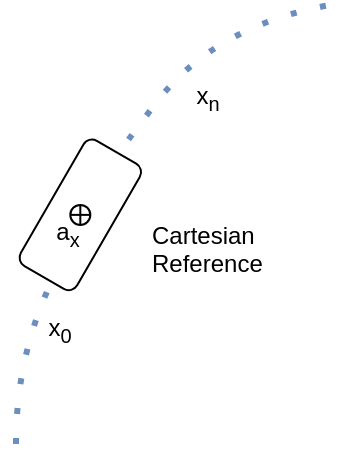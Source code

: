 <mxfile version="21.6.2">
  <diagram name="Page-1" id="OnH2HxPvch0l8OaRGnw7">
    <mxGraphModel dx="777" dy="528" grid="1" gridSize="2" guides="1" tooltips="1" connect="1" arrows="1" fold="1" page="1" pageScale="1" pageWidth="827" pageHeight="1169" math="0" shadow="0">
      <root>
        <mxCell id="0" />
        <mxCell id="1" parent="0" />
        <mxCell id="ZuR12X2DeIc08mKDCGFn-1" value="" style="group" vertex="1" connectable="0" parent="1">
          <mxGeometry x="140" y="239.995" width="112" height="88.005" as="geometry" />
        </mxCell>
        <mxCell id="ZuR12X2DeIc08mKDCGFn-6" value="" style="endArrow=none;html=1;curved=1;endFill=0;fillColor=#dae8fc;strokeColor=#6c8ebf;dashed=1;strokeWidth=3;dashPattern=1 4;" edge="1" parent="ZuR12X2DeIc08mKDCGFn-1">
          <mxGeometry width="50" height="50" relative="1" as="geometry">
            <mxPoint x="4" y="154.005" as="sourcePoint" />
            <mxPoint x="164" y="-65.995" as="targetPoint" />
            <Array as="points">
              <mxPoint x="4" y="114.005" />
              <mxPoint x="34" y="44.005" />
              <mxPoint x="44" y="22.885" />
              <mxPoint x="104" y="-55.995" />
            </Array>
          </mxGeometry>
        </mxCell>
        <mxCell id="RdYYO0UL_oksXpyvxEGz-2" value="" style="rounded=1;whiteSpace=wrap;html=1;rotation=-60;" parent="ZuR12X2DeIc08mKDCGFn-1" vertex="1">
          <mxGeometry y="23.195" width="72.33" height="32.5" as="geometry" />
        </mxCell>
        <mxCell id="RdYYO0UL_oksXpyvxEGz-11" value="a&lt;sub&gt;x&lt;/sub&gt;" style="text;html=1;strokeColor=none;fillColor=none;align=center;verticalAlign=middle;whiteSpace=wrap;rounded=0;" parent="ZuR12X2DeIc08mKDCGFn-1" vertex="1">
          <mxGeometry y="34.445" width="60" height="30" as="geometry" />
        </mxCell>
        <mxCell id="RdYYO0UL_oksXpyvxEGz-19" value="" style="shape=orEllipse;perimeter=ellipsePerimeter;whiteSpace=wrap;html=1;backgroundOutline=1;" parent="ZuR12X2DeIc08mKDCGFn-1" vertex="1">
          <mxGeometry x="31.16" y="34.445" width="10" height="10" as="geometry" />
        </mxCell>
        <mxCell id="ZuR12X2DeIc08mKDCGFn-7" value="&lt;div&gt;Cartesian&lt;/div&gt;&lt;div&gt;Reference&lt;br&gt;&lt;/div&gt;" style="text;whiteSpace=wrap;html=1;" vertex="1" parent="ZuR12X2DeIc08mKDCGFn-1">
          <mxGeometry x="70" y="36.005" width="50" height="40" as="geometry" />
        </mxCell>
        <mxCell id="ZuR12X2DeIc08mKDCGFn-31" value="x&lt;sub&gt;0&lt;/sub&gt;" style="text;html=1;strokeColor=none;fillColor=none;align=center;verticalAlign=middle;whiteSpace=wrap;rounded=0;" vertex="1" parent="1">
          <mxGeometry x="136" y="322" width="60" height="30" as="geometry" />
        </mxCell>
        <mxCell id="ZuR12X2DeIc08mKDCGFn-32" value="x&lt;sub&gt;n&lt;/sub&gt;" style="text;html=1;strokeColor=none;fillColor=none;align=center;verticalAlign=middle;whiteSpace=wrap;rounded=0;" vertex="1" parent="1">
          <mxGeometry x="210" y="206" width="60" height="30" as="geometry" />
        </mxCell>
      </root>
    </mxGraphModel>
  </diagram>
</mxfile>
